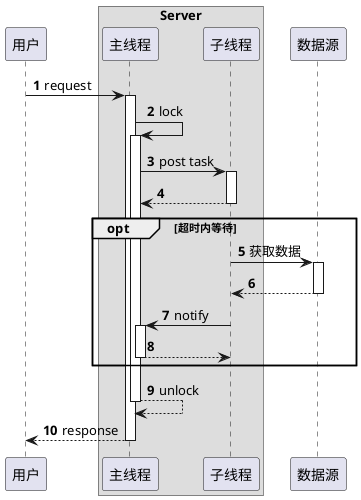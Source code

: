 @startuml
'https://plantuml.com/sequence-diagram

autonumber

participant 用户
box Server
    participant 主线程
    participant 子线程
end box
participant 数据源

用户 -> 主线程 ++: request

主线程 -> 主线程 ++: lock

主线程 -> 子线程 ++: post task
return

opt 超时内等待
    子线程 -> 数据源 ++: 获取数据
    return

    子线程 -> 主线程 ++: notify
    return
end

return unlock

return response
@enduml